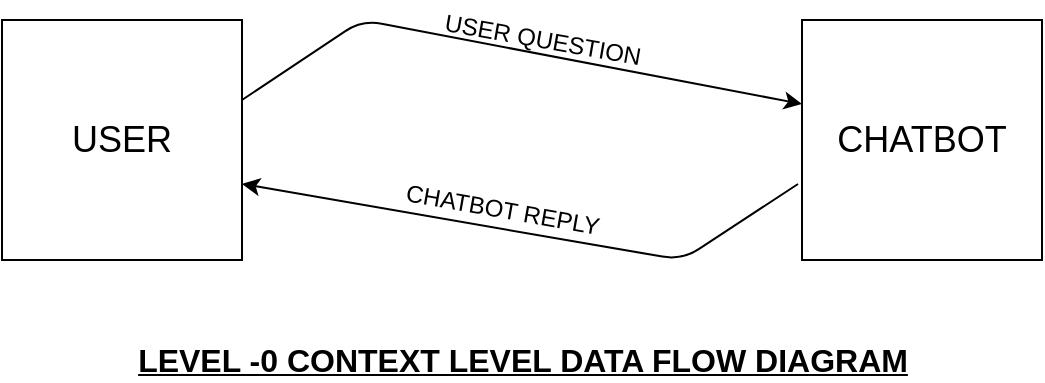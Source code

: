 <mxfile version="12.3.9" type="device" pages="1"><diagram id="PorJ_EYWjf0nkyZtt9dw" name="Page-1"><mxGraphModel dx="782" dy="689" grid="1" gridSize="10" guides="1" tooltips="1" connect="1" arrows="1" fold="1" page="1" pageScale="1" pageWidth="850" pageHeight="1100" math="0" shadow="0"><root><mxCell id="0"/><mxCell id="1" parent="0"/><mxCell id="pTdDTrJEhElgAwJfgWjJ-1" value="&lt;span style=&quot;font-size: 18px;&quot;&gt;USER&lt;/span&gt;" style="whiteSpace=wrap;html=1;aspect=fixed;fontSize=18;fontStyle=0" vertex="1" parent="1"><mxGeometry x="100" y="160" width="120" height="120" as="geometry"/></mxCell><mxCell id="pTdDTrJEhElgAwJfgWjJ-4" value="&lt;font style=&quot;font-size: 18px&quot;&gt;CHATBOT&lt;/font&gt;" style="whiteSpace=wrap;html=1;aspect=fixed;fontStyle=0" vertex="1" parent="1"><mxGeometry x="500" y="160" width="120" height="120" as="geometry"/></mxCell><mxCell id="pTdDTrJEhElgAwJfgWjJ-5" value="" style="endArrow=classic;html=1;entryX=0;entryY=0.35;entryDx=0;entryDy=0;entryPerimeter=0;" edge="1" parent="1" target="pTdDTrJEhElgAwJfgWjJ-4"><mxGeometry width="50" height="50" relative="1" as="geometry"><mxPoint x="220" y="200" as="sourcePoint"/><mxPoint x="490" y="200" as="targetPoint"/><Array as="points"><mxPoint x="280" y="160"/></Array></mxGeometry></mxCell><mxCell id="pTdDTrJEhElgAwJfgWjJ-6" value="" style="endArrow=classic;html=1;entryX=1;entryY=0.683;entryDx=0;entryDy=0;entryPerimeter=0;" edge="1" parent="1" target="pTdDTrJEhElgAwJfgWjJ-1"><mxGeometry width="50" height="50" relative="1" as="geometry"><mxPoint x="498" y="242" as="sourcePoint"/><mxPoint x="150" y="300" as="targetPoint"/><Array as="points"><mxPoint x="440" y="280"/></Array></mxGeometry></mxCell><mxCell id="pTdDTrJEhElgAwJfgWjJ-9" value="USER QUESTION" style="text;html=1;align=center;verticalAlign=middle;resizable=0;points=[];;autosize=1;rotation=10;fontSize=12;" vertex="1" parent="1"><mxGeometry x="315" y="160" width="110" height="20" as="geometry"/></mxCell><mxCell id="pTdDTrJEhElgAwJfgWjJ-10" value="CHATBOT REPLY" style="text;html=1;align=center;verticalAlign=middle;resizable=0;points=[];;autosize=1;rotation=10;direction=south;" vertex="1" parent="1"><mxGeometry x="340" y="200" width="20" height="110" as="geometry"/></mxCell><mxCell id="pTdDTrJEhElgAwJfgWjJ-12" value="LEVEL -0 CONTEXT LEVEL DATA FLOW DIAGRAM" style="text;html=1;align=center;verticalAlign=middle;resizable=0;points=[];;autosize=1;fontStyle=5;fontSize=16;dashed=1;dashPattern=1 1;" vertex="1" parent="1"><mxGeometry x="160" y="320" width="400" height="20" as="geometry"/></mxCell></root></mxGraphModel></diagram></mxfile>